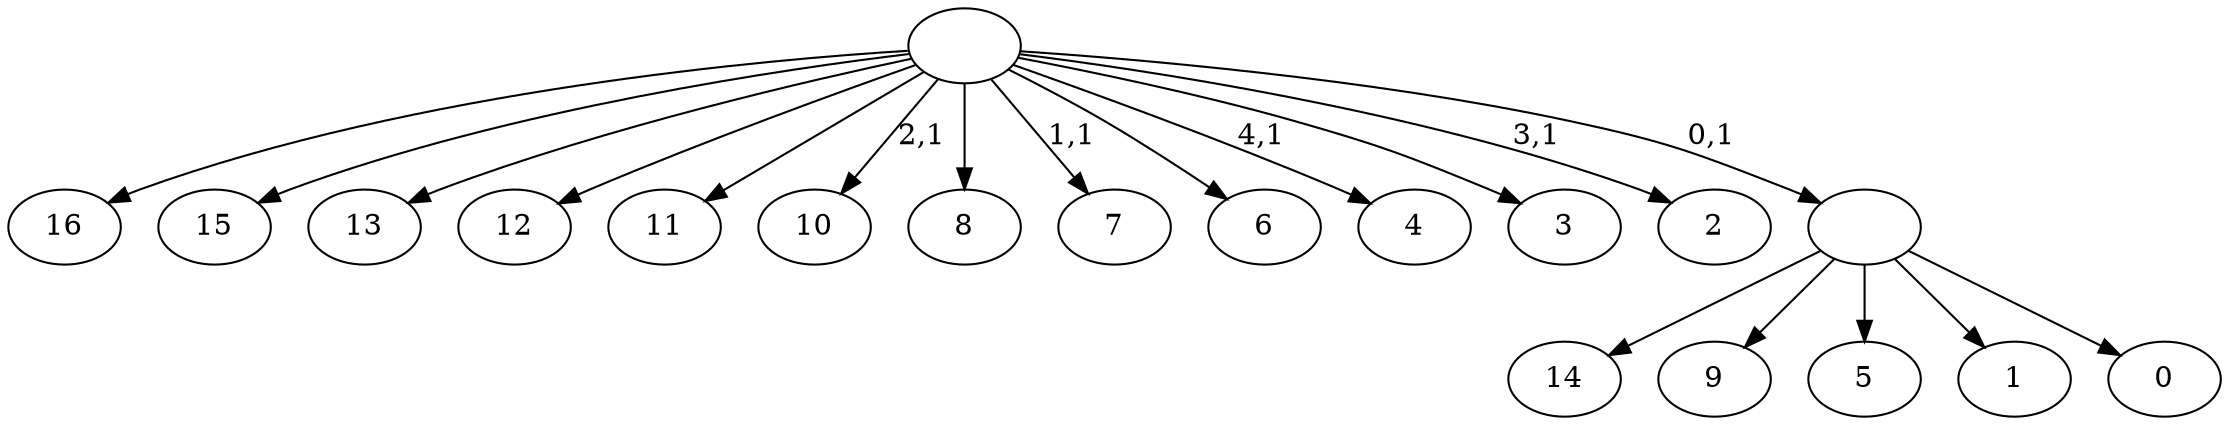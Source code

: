 digraph T {
	22 [label="16"]
	21 [label="15"]
	20 [label="14"]
	19 [label="13"]
	18 [label="12"]
	17 [label="11"]
	16 [label="10"]
	14 [label="9"]
	13 [label="8"]
	12 [label="7"]
	10 [label="6"]
	9 [label="5"]
	8 [label="4"]
	6 [label="3"]
	5 [label="2"]
	3 [label="1"]
	2 [label="0"]
	1 [label=""]
	0 [label=""]
	1 -> 20 [label=""]
	1 -> 14 [label=""]
	1 -> 9 [label=""]
	1 -> 3 [label=""]
	1 -> 2 [label=""]
	0 -> 5 [label="3,1"]
	0 -> 8 [label="4,1"]
	0 -> 12 [label="1,1"]
	0 -> 16 [label="2,1"]
	0 -> 22 [label=""]
	0 -> 21 [label=""]
	0 -> 19 [label=""]
	0 -> 18 [label=""]
	0 -> 17 [label=""]
	0 -> 13 [label=""]
	0 -> 10 [label=""]
	0 -> 6 [label=""]
	0 -> 1 [label="0,1"]
}
